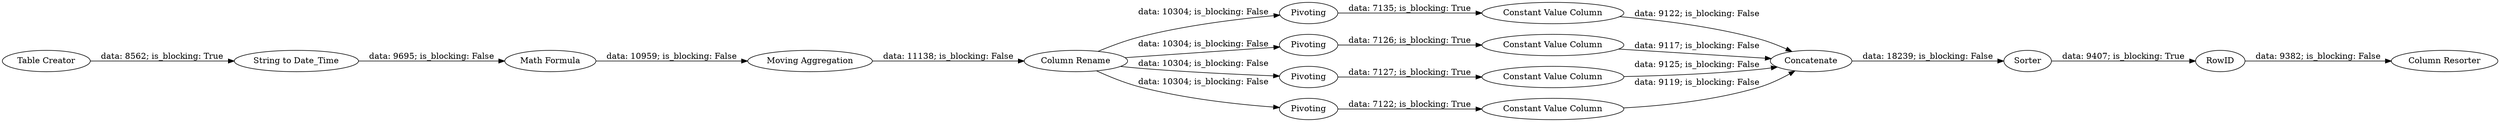 digraph {
	"-2913731190704887514_2" [label="String to Date_Time"]
	"-2913731190704887514_11" [label=RowID]
	"-2913731190704887514_8" [label=Pivoting]
	"-2913731190704887514_17" [label="Column Resorter"]
	"-2913731190704887514_12" [label=Sorter]
	"-2913731190704887514_6" [label=Pivoting]
	"-2913731190704887514_15" [label="Constant Value Column"]
	"-2913731190704887514_9" [label=Pivoting]
	"-2913731190704887514_13" [label="Constant Value Column"]
	"-2913731190704887514_10" [label=Concatenate]
	"-2913731190704887514_4" [label="Moving Aggregation"]
	"-2913731190704887514_5" [label="Column Rename"]
	"-2913731190704887514_7" [label=Pivoting]
	"-2913731190704887514_14" [label="Constant Value Column"]
	"-2913731190704887514_3" [label="Math Formula"]
	"-2913731190704887514_1" [label="Table Creator"]
	"-2913731190704887514_16" [label="Constant Value Column"]
	"-2913731190704887514_16" -> "-2913731190704887514_10" [label="data: 9125; is_blocking: False"]
	"-2913731190704887514_10" -> "-2913731190704887514_12" [label="data: 18239; is_blocking: False"]
	"-2913731190704887514_3" -> "-2913731190704887514_4" [label="data: 10959; is_blocking: False"]
	"-2913731190704887514_6" -> "-2913731190704887514_13" [label="data: 7126; is_blocking: True"]
	"-2913731190704887514_12" -> "-2913731190704887514_11" [label="data: 9407; is_blocking: True"]
	"-2913731190704887514_2" -> "-2913731190704887514_3" [label="data: 9695; is_blocking: False"]
	"-2913731190704887514_5" -> "-2913731190704887514_7" [label="data: 10304; is_blocking: False"]
	"-2913731190704887514_11" -> "-2913731190704887514_17" [label="data: 9382; is_blocking: False"]
	"-2913731190704887514_5" -> "-2913731190704887514_8" [label="data: 10304; is_blocking: False"]
	"-2913731190704887514_9" -> "-2913731190704887514_16" [label="data: 7127; is_blocking: True"]
	"-2913731190704887514_15" -> "-2913731190704887514_10" [label="data: 9122; is_blocking: False"]
	"-2913731190704887514_13" -> "-2913731190704887514_10" [label="data: 9117; is_blocking: False"]
	"-2913731190704887514_8" -> "-2913731190704887514_15" [label="data: 7135; is_blocking: True"]
	"-2913731190704887514_1" -> "-2913731190704887514_2" [label="data: 8562; is_blocking: True"]
	"-2913731190704887514_7" -> "-2913731190704887514_14" [label="data: 7122; is_blocking: True"]
	"-2913731190704887514_5" -> "-2913731190704887514_6" [label="data: 10304; is_blocking: False"]
	"-2913731190704887514_4" -> "-2913731190704887514_5" [label="data: 11138; is_blocking: False"]
	"-2913731190704887514_5" -> "-2913731190704887514_9" [label="data: 10304; is_blocking: False"]
	"-2913731190704887514_14" -> "-2913731190704887514_10" [label="data: 9119; is_blocking: False"]
	rankdir=LR
}
